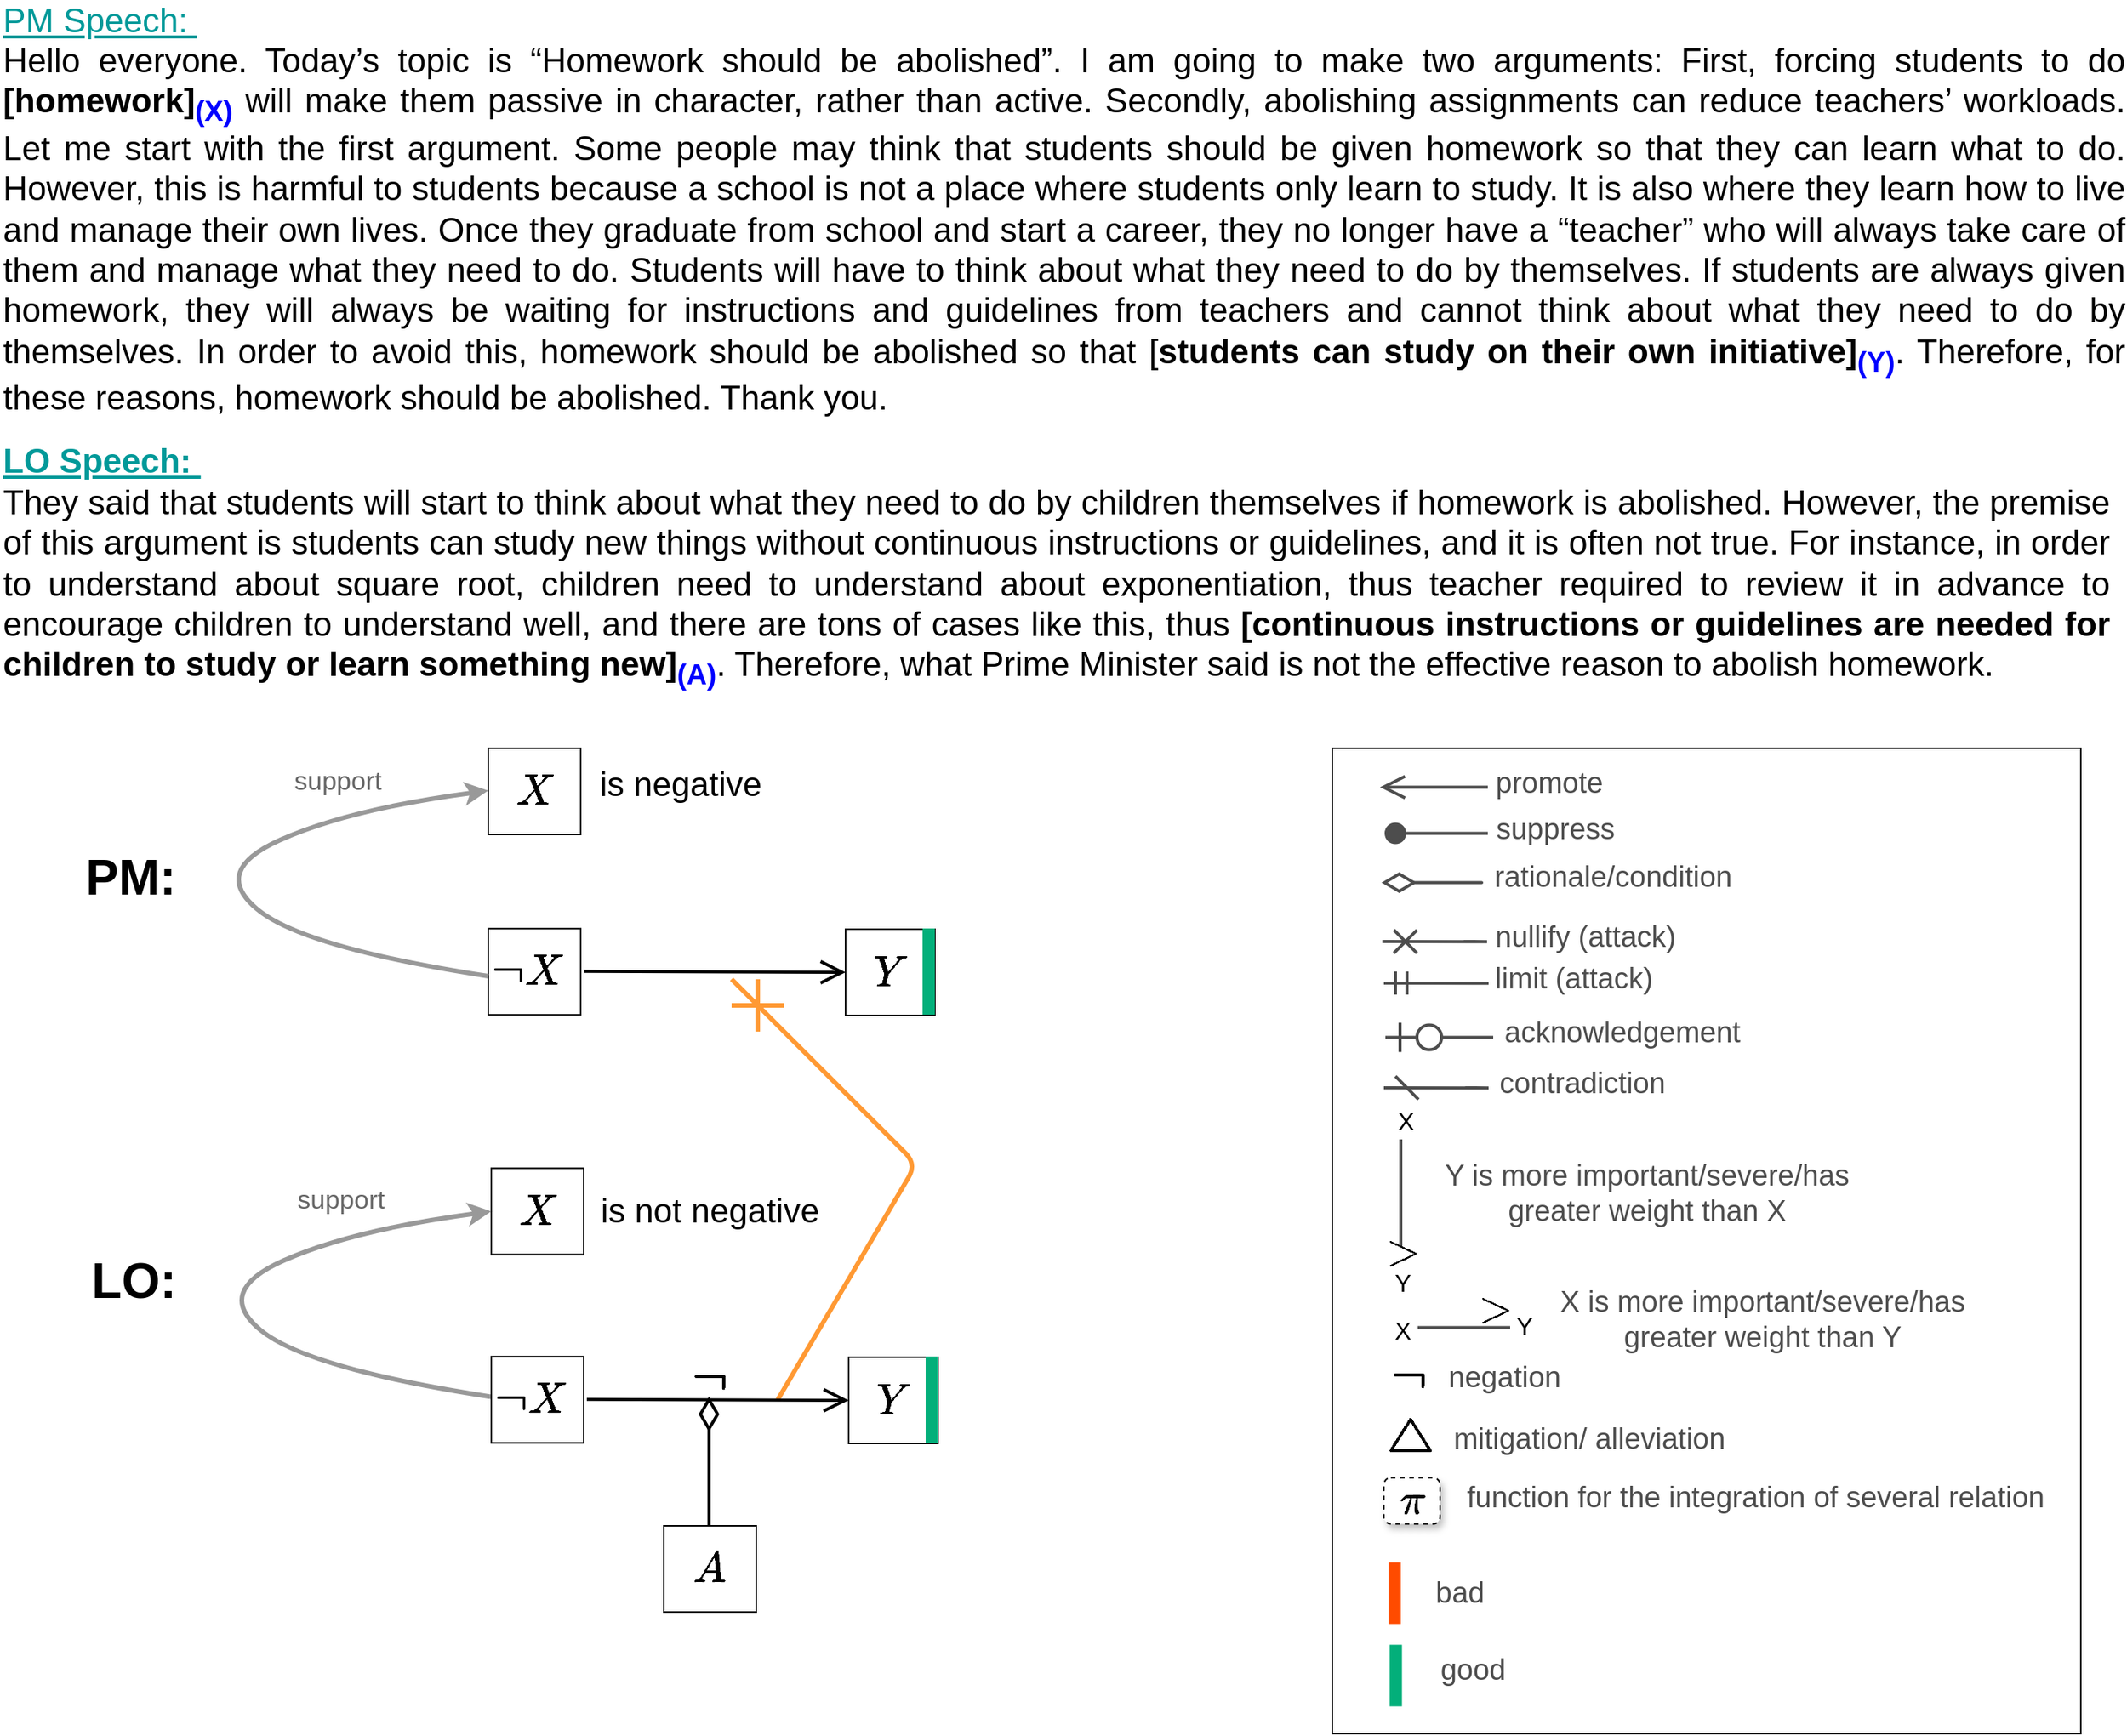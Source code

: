 <mxfile version="16.1.2" type="device"><diagram id="NebdKccpn1Tcwdz-Rh-k" name="Page-1"><mxGraphModel dx="1892" dy="1344" grid="1" gridSize="10" guides="1" tooltips="1" connect="1" arrows="1" fold="1" page="1" pageScale="1" pageWidth="1100" pageHeight="1700" math="1" shadow="0"><root><mxCell id="0"/><mxCell id="1" parent="0"/><mxCell id="UqYzVpXplDqsbALxIXjI-1" value="&lt;div style=&quot;text-align: justify ; font-size: 22px&quot;&gt;&lt;font style=&quot;font-size: 22px&quot; color=&quot;#009999&quot;&gt;&lt;u&gt;PM Speech:&amp;nbsp;&lt;/u&gt;&lt;/font&gt;&lt;/div&gt;&lt;div style=&quot;text-align: justify&quot;&gt;&lt;span style=&quot;font-size: 22px&quot;&gt;Hello everyone. Today’s topic is “Homework should be abolished”. I am going to make two arguments: First, forcing students to do &lt;b&gt;[homework]&lt;sub&gt;&lt;font color=&quot;#0000ff&quot;&gt;(X)&lt;/font&gt;&lt;/sub&gt;&lt;/b&gt; will make them passive in character, rather than active. Secondly, abolishing assignments can reduce teachers’ workloads. Let me start with the first argument. Some people may think that students should be given homework so that they can learn what to do. However, this is harmful to students because a school is not a place where students only learn to study. It is also where they learn how to live and manage their own lives. Once they graduate from school and start a career, they no longer have a “teacher” who will always take care of them and manage what they need to do. Students will have to think about what they need to do by themselves. If students are always given homework, they will always be waiting for instructions and guidelines from teachers and cannot think about what they need to do by themselves. In order to avoid this, homework should be abolished so that [&lt;b&gt;students can study on their own initiative]&lt;sub&gt;&lt;font color=&quot;#0000ff&quot;&gt;(Y)&lt;/font&gt;&lt;/sub&gt;&lt;/b&gt;. Therefore, for these reasons, homework should be abolished. Thank you.&lt;/span&gt;&lt;br&gt;&lt;/div&gt;" style="text;html=1;strokeColor=none;fillColor=none;align=left;verticalAlign=middle;whiteSpace=wrap;rounded=0;" parent="1" vertex="1"><mxGeometry x="555" y="30" width="1380" height="260" as="geometry"/></mxCell><mxCell id="UqYzVpXplDqsbALxIXjI-18" value="&lt;font size=&quot;1&quot;&gt;&lt;b style=&quot;font-size: 32px&quot;&gt;PM:&lt;/b&gt;&lt;/font&gt;" style="text;html=1;strokeColor=none;fillColor=none;align=center;verticalAlign=middle;whiteSpace=wrap;rounded=0;" parent="1" vertex="1"><mxGeometry x="600" y="574" width="80" height="40" as="geometry"/></mxCell><mxCell id="UqYzVpXplDqsbALxIXjI-19" value="&lt;font size=&quot;1&quot;&gt;&lt;b style=&quot;font-size: 32px&quot;&gt;LO:&lt;/b&gt;&lt;/font&gt;" style="text;html=1;strokeColor=none;fillColor=none;align=center;verticalAlign=middle;whiteSpace=wrap;rounded=0;" parent="1" vertex="1"><mxGeometry x="602" y="835.5" width="80" height="40" as="geometry"/></mxCell><mxCell id="UqYzVpXplDqsbALxIXjI-66" value="&lt;font style=&quot;font-size: 24px&quot;&gt;$$X$$&lt;/font&gt;" style="whiteSpace=wrap;html=1;align=center;" parent="1" vertex="1"><mxGeometry x="872" y="510" width="60" height="56" as="geometry"/></mxCell><mxCell id="UqYzVpXplDqsbALxIXjI-67" value="&lt;font style=&quot;font-size: 22px&quot;&gt;is negative&lt;/font&gt;" style="text;html=1;strokeColor=none;fillColor=none;align=center;verticalAlign=middle;whiteSpace=wrap;rounded=0;" parent="1" vertex="1"><mxGeometry x="942" y="516.5" width="110" height="35" as="geometry"/></mxCell><mxCell id="UqYzVpXplDqsbALxIXjI-78" value="&lt;font style=&quot;font-size: 17px&quot; color=&quot;#666666&quot;&gt;support&lt;/font&gt;" style="text;html=1;fillColor=none;align=center;verticalAlign=middle;whiteSpace=wrap;rounded=0;rotation=0;" parent="1" vertex="1"><mxGeometry x="742" y="516.5" width="65" height="30" as="geometry"/></mxCell><mxCell id="UqYzVpXplDqsbALxIXjI-79" value="&lt;font style=&quot;font-size: 24px&quot;&gt;$$X$$&lt;/font&gt;" style="whiteSpace=wrap;html=1;align=center;" parent="1" vertex="1"><mxGeometry x="874" y="782.75" width="60" height="56" as="geometry"/></mxCell><mxCell id="UqYzVpXplDqsbALxIXjI-80" value="&lt;font style=&quot;font-size: 22px&quot;&gt;is not negative&lt;/font&gt;" style="text;html=1;strokeColor=none;fillColor=none;align=center;verticalAlign=middle;whiteSpace=wrap;rounded=0;" parent="1" vertex="1"><mxGeometry x="944" y="793.25" width="144" height="35" as="geometry"/></mxCell><mxCell id="UqYzVpXplDqsbALxIXjI-85" value="" style="curved=1;endArrow=classic;html=1;strokeWidth=3;exitX=0;exitY=0.5;exitDx=0;exitDy=0;entryX=0;entryY=0.5;entryDx=0;entryDy=0;strokeColor=#999999;" parent="1" target="UqYzVpXplDqsbALxIXjI-79" edge="1"><mxGeometry width="50" height="50" relative="1" as="geometry"><mxPoint x="874" y="931.25" as="sourcePoint"/><mxPoint x="644" y="882.75" as="targetPoint"/><Array as="points"><mxPoint x="754" y="912.75"/><mxPoint x="694" y="862.75"/><mxPoint x="784" y="822.75"/></Array></mxGeometry></mxCell><mxCell id="UqYzVpXplDqsbALxIXjI-86" value="&lt;font style=&quot;font-size: 17px&quot; color=&quot;#666666&quot;&gt;support&lt;/font&gt;" style="text;html=1;fillColor=none;align=center;verticalAlign=middle;whiteSpace=wrap;rounded=0;rotation=0;" parent="1" vertex="1"><mxGeometry x="744" y="789.25" width="65" height="30" as="geometry"/></mxCell><mxCell id="TlyaoN2gSQJr0GqYaBix-1" value="&lt;div style=&quot;text-align: justify ; font-size: 22px&quot;&gt;&lt;font style=&quot;font-size: 22px&quot; color=&quot;#009999&quot;&gt;&lt;b&gt;&lt;u&gt;LO Speech:&amp;nbsp;&lt;/u&gt;&lt;/b&gt;&lt;/font&gt;&lt;/div&gt;&lt;div style=&quot;text-align: justify&quot;&gt;&lt;span style=&quot;font-size: 22px&quot;&gt;They said that students will start to think about what they need to do by children themselves if homework is abolished. However, the premise of this argument is students can study new things without continuous instructions or guidelines, and it is often not true. For instance, in order to understand about square root, children need to understand about exponentiation, thus teacher required to review it in advance to encourage children to understand well, and there are tons of cases like this, thus &lt;b&gt;[continuous instructions or guidelines&lt;/b&gt;&amp;nbsp;&lt;b&gt;are needed for children to study or learn something new]&lt;sub&gt;&lt;font color=&quot;#0000ff&quot;&gt;(A)&lt;/font&gt;&lt;/sub&gt;&lt;/b&gt;. Therefore, what Prime Minister said is not the effective reason to abolish homework.&lt;/span&gt;&lt;br&gt;&lt;/div&gt;" style="text;html=1;strokeColor=none;fillColor=none;align=left;verticalAlign=middle;whiteSpace=wrap;rounded=0;" parent="1" vertex="1"><mxGeometry x="555" y="279" width="1370" height="225" as="geometry"/></mxCell><mxCell id="J6smvbNRuf6CNeNUssX8-15" value="" style="endArrow=none;html=1;endSize=0;strokeWidth=3;startArrow=cross;startFill=0;startSize=20;strokeColor=#FF9933;" parent="1" edge="1"><mxGeometry width="50" height="50" relative="1" as="geometry"><mxPoint x="1030" y="660" as="sourcePoint"/><mxPoint x="1060" y="933" as="targetPoint"/><Array as="points"><mxPoint x="1150" y="780"/></Array></mxGeometry></mxCell><mxCell id="zVyg_gZ9mH3cBOG2_dau-2" value="&lt;font style=&quot;font-size: 24px&quot;&gt;$$A$$&lt;/font&gt;" style="whiteSpace=wrap;html=1;align=center;" parent="1" vertex="1"><mxGeometry x="986" y="1015" width="60" height="56" as="geometry"/></mxCell><mxCell id="a3201PuDjMksrVRd_3H--9" value="&lt;span style=&quot;font-size: 24px&quot;&gt;$$\boldsymbol{\neg}X$$&lt;/span&gt;" style="whiteSpace=wrap;html=1;align=left;" parent="1" vertex="1"><mxGeometry x="872" y="627.13" width="60" height="56" as="geometry"/></mxCell><mxCell id="a3201PuDjMksrVRd_3H--10" value="&lt;font style=&quot;font-size: 24px&quot;&gt;$$Y$$&lt;/font&gt;" style="whiteSpace=wrap;html=1;align=center;" parent="1" vertex="1"><mxGeometry x="1104" y="627.5" width="58" height="56" as="geometry"/></mxCell><mxCell id="a3201PuDjMksrVRd_3H--11" value="" style="whiteSpace=wrap;html=1;fontColor=#666666;strokeColor=none;fillColor=#03AF7A;" parent="1" vertex="1"><mxGeometry x="1154" y="627" width="8" height="56" as="geometry"/></mxCell><mxCell id="a3201PuDjMksrVRd_3H--12" value="" style="endArrow=open;html=1;fontColor=#666666;endSize=12;entryX=0;entryY=0.5;entryDx=0;entryDy=0;endFill=0;strokeWidth=2;exitX=1;exitY=0.5;exitDx=0;exitDy=0;" parent="1" target="a3201PuDjMksrVRd_3H--10" edge="1"><mxGeometry width="50" height="50" relative="1" as="geometry"><mxPoint x="934" y="654.83" as="sourcePoint"/><mxPoint x="1100" y="655.08" as="targetPoint"/></mxGeometry></mxCell><mxCell id="CYBoziY46ZnE6XE0whY9-1" value="&lt;span style=&quot;font-size: 24px&quot;&gt;$$\boldsymbol{\neg}X$$&lt;/span&gt;" style="whiteSpace=wrap;html=1;align=left;" parent="1" vertex="1"><mxGeometry x="874" y="905.13" width="60" height="56" as="geometry"/></mxCell><mxCell id="CYBoziY46ZnE6XE0whY9-2" value="&lt;font style=&quot;font-size: 24px&quot;&gt;$$Y$$&lt;/font&gt;" style="whiteSpace=wrap;html=1;align=center;" parent="1" vertex="1"><mxGeometry x="1106" y="905.5" width="58" height="56" as="geometry"/></mxCell><mxCell id="CYBoziY46ZnE6XE0whY9-3" value="" style="whiteSpace=wrap;html=1;fontColor=#666666;strokeColor=none;fillColor=#03AF7A;" parent="1" vertex="1"><mxGeometry x="1156" y="905" width="8" height="56" as="geometry"/></mxCell><mxCell id="CYBoziY46ZnE6XE0whY9-4" value="" style="endArrow=open;html=1;fontColor=#666666;endSize=12;entryX=0;entryY=0.5;entryDx=0;entryDy=0;endFill=0;strokeWidth=2;exitX=1;exitY=0.5;exitDx=0;exitDy=0;" parent="1" target="CYBoziY46ZnE6XE0whY9-2" edge="1"><mxGeometry width="50" height="50" relative="1" as="geometry"><mxPoint x="936" y="932.83" as="sourcePoint"/><mxPoint x="1102" y="933.08" as="targetPoint"/></mxGeometry></mxCell><mxCell id="CYBoziY46ZnE6XE0whY9-5" value="&lt;font style=&quot;font-size: 26px&quot;&gt;$$\boldsymbol{\neg}$$&lt;/font&gt;" style="text;html=1;strokeColor=none;fillColor=none;align=center;verticalAlign=middle;whiteSpace=wrap;rounded=0;" parent="1" vertex="1"><mxGeometry x="961" y="902" width="110" height="35" as="geometry"/></mxCell><mxCell id="CYBoziY46ZnE6XE0whY9-6" value="" style="endArrow=none;html=1;endSize=0;strokeColor=#000000;strokeWidth=2;startArrow=diamondThin;startFill=0;startSize=17;entryX=0.5;entryY=0;entryDx=0;entryDy=0;" parent="1" edge="1"><mxGeometry width="50" height="50" relative="1" as="geometry"><mxPoint x="1015.33" y="931" as="sourcePoint"/><mxPoint x="1015.33" y="1015" as="targetPoint"/><Array as="points"/></mxGeometry></mxCell><mxCell id="_0wjyMHAYzVVUosGbV2m-1" value="" style="curved=1;endArrow=classic;html=1;strokeWidth=3;exitX=0;exitY=0.5;exitDx=0;exitDy=0;entryX=0;entryY=0.5;entryDx=0;entryDy=0;strokeColor=#999999;" parent="1" edge="1"><mxGeometry width="50" height="50" relative="1" as="geometry"><mxPoint x="872" y="658" as="sourcePoint"/><mxPoint x="872" y="537.5" as="targetPoint"/><Array as="points"><mxPoint x="752" y="639.5"/><mxPoint x="692" y="589.5"/><mxPoint x="782" y="549.5"/></Array></mxGeometry></mxCell><mxCell id="BnPIqqwG1R-LAlz9jYP2-1" value="" style="rounded=0;whiteSpace=wrap;html=1;glass=0;sketch=0;strokeColor=default;fillColor=none;" vertex="1" parent="1"><mxGeometry x="1420" y="510" width="486" height="640" as="geometry"/></mxCell><mxCell id="BnPIqqwG1R-LAlz9jYP2-2" value="" style="endArrow=ERzeroToOne;html=1;endFill=1;endSize=16;strokeWidth=2;strokeColor=#4D4D4D;" edge="1" parent="1"><mxGeometry width="50" height="50" relative="1" as="geometry"><mxPoint x="1524.5" y="697.75" as="sourcePoint"/><mxPoint x="1454.5" y="697.75" as="targetPoint"/></mxGeometry></mxCell><mxCell id="BnPIqqwG1R-LAlz9jYP2-3" value="" style="endArrow=none;html=1;endSize=16;strokeWidth=2;strokeColor=#4D4D4D;" edge="1" parent="1"><mxGeometry width="50" height="50" relative="1" as="geometry"><mxPoint x="1464.5" y="834.0" as="sourcePoint"/><mxPoint x="1464.5" y="764.0" as="targetPoint"/></mxGeometry></mxCell><mxCell id="BnPIqqwG1R-LAlz9jYP2-4" value="&lt;span style=&quot;font-size: 24px&quot;&gt;&lt;font style=&quot;font-size: 24px&quot;&gt;$$&amp;gt;$$&lt;/font&gt;&lt;/span&gt;" style="text;html=1;strokeColor=none;fillColor=none;align=center;verticalAlign=middle;whiteSpace=wrap;rounded=0;fontSize=24;fontStyle=1;horizontal=1;" vertex="1" parent="1"><mxGeometry x="1445.5" y="827" width="40" height="20" as="geometry"/></mxCell><mxCell id="BnPIqqwG1R-LAlz9jYP2-5" value="&lt;span style=&quot;font-size: 19px&quot;&gt;Y is more important/severe/has greater weight than X&lt;/span&gt;" style="text;html=1;strokeColor=none;fillColor=none;align=center;verticalAlign=middle;whiteSpace=wrap;rounded=0;fontColor=#4D4D4D;" vertex="1" parent="1"><mxGeometry x="1476.5" y="774" width="294.5" height="50" as="geometry"/></mxCell><mxCell id="BnPIqqwG1R-LAlz9jYP2-6" value="&lt;font style=&quot;font-size: 16px&quot;&gt;X&lt;/font&gt;" style="text;html=1;strokeColor=none;fillColor=none;align=center;verticalAlign=middle;whiteSpace=wrap;rounded=0;fontSize=14;" vertex="1" parent="1"><mxGeometry x="1447.5" y="741.75" width="40" height="20" as="geometry"/></mxCell><mxCell id="BnPIqqwG1R-LAlz9jYP2-7" value="&lt;font style=&quot;font-size: 16px&quot;&gt;Y&lt;/font&gt;" style="text;html=1;strokeColor=none;fillColor=none;align=center;verticalAlign=middle;whiteSpace=wrap;rounded=0;fontSize=14;" vertex="1" parent="1"><mxGeometry x="1445.5" y="847" width="40" height="20" as="geometry"/></mxCell><mxCell id="BnPIqqwG1R-LAlz9jYP2-8" value="" style="endArrow=none;html=1;endSize=0;strokeWidth=2;startArrow=cross;startFill=0;startSize=12;strokeColor=#4D4D4D;" edge="1" parent="1"><mxGeometry width="50" height="50" relative="1" as="geometry"><mxPoint x="1452.5" y="635.5" as="sourcePoint"/><mxPoint x="1520.5" y="635.62" as="targetPoint"/><Array as="points"><mxPoint x="1520.5" y="635.62"/><mxPoint x="1502.5" y="635.5"/></Array></mxGeometry></mxCell><mxCell id="BnPIqqwG1R-LAlz9jYP2-9" value="&lt;font style=&quot;font-size: 19px&quot;&gt;nullify (attack)&lt;/font&gt;" style="text;html=1;strokeColor=none;fillColor=none;align=center;verticalAlign=middle;whiteSpace=wrap;rounded=0;fontColor=#4D4D4D;" vertex="1" parent="1"><mxGeometry x="1514.5" y="615.75" width="138.5" height="34" as="geometry"/></mxCell><mxCell id="BnPIqqwG1R-LAlz9jYP2-10" value="" style="endArrow=open;html=1;fontColor=#666666;endSize=12;endFill=0;strokeWidth=2;strokeColor=#4D4D4D;" edge="1" parent="1"><mxGeometry width="50" height="50" relative="1" as="geometry"><mxPoint x="1521" y="535.25" as="sourcePoint"/><mxPoint x="1451" y="535.25" as="targetPoint"/></mxGeometry></mxCell><mxCell id="BnPIqqwG1R-LAlz9jYP2-11" value="&lt;span style=&quot;font-size: 19px&quot;&gt;promote&lt;/span&gt;" style="text;html=1;strokeColor=none;fillColor=none;align=center;verticalAlign=middle;whiteSpace=wrap;rounded=0;fontColor=#4D4D4D;" vertex="1" parent="1"><mxGeometry x="1521" y="516.25" width="80" height="34" as="geometry"/></mxCell><mxCell id="BnPIqqwG1R-LAlz9jYP2-12" value="" style="endArrow=oval;html=1;fontColor=#666666;endSize=12;endFill=1;strokeWidth=2;strokeColor=#4D4D4D;" edge="1" parent="1"><mxGeometry width="50" height="50" relative="1" as="geometry"><mxPoint x="1521" y="565.25" as="sourcePoint"/><mxPoint x="1461" y="565.25" as="targetPoint"/></mxGeometry></mxCell><mxCell id="BnPIqqwG1R-LAlz9jYP2-13" value="&lt;span style=&quot;font-size: 19px&quot;&gt;suppress&lt;/span&gt;" style="text;html=1;strokeColor=none;fillColor=none;align=center;verticalAlign=middle;whiteSpace=wrap;rounded=0;fontColor=#4D4D4D;" vertex="1" parent="1"><mxGeometry x="1525" y="546.25" width="80" height="34" as="geometry"/></mxCell><mxCell id="BnPIqqwG1R-LAlz9jYP2-14" value="" style="endArrow=none;html=1;endSize=0;strokeWidth=2;startArrow=diamondThin;startFill=0;startSize=17;strokeColor=#4D4D4D;" edge="1" parent="1"><mxGeometry width="50" height="50" relative="1" as="geometry"><mxPoint x="1452" y="597.25" as="sourcePoint"/><mxPoint x="1490" y="597.25" as="targetPoint"/><Array as="points"><mxPoint x="1522" y="597.25"/><mxPoint x="1500" y="597.25"/></Array></mxGeometry></mxCell><mxCell id="BnPIqqwG1R-LAlz9jYP2-15" value="&lt;font style=&quot;font-size: 19px&quot;&gt;rationale/condition&lt;/font&gt;" style="text;html=1;strokeColor=none;fillColor=none;align=center;verticalAlign=middle;whiteSpace=wrap;rounded=0;fontColor=#4D4D4D;" vertex="1" parent="1"><mxGeometry x="1517" y="577.25" width="171" height="34" as="geometry"/></mxCell><mxCell id="BnPIqqwG1R-LAlz9jYP2-16" value="&lt;font style=&quot;font-size: 19px&quot;&gt;acknowledgement&lt;/font&gt;" style="text;html=1;strokeColor=none;fillColor=none;align=center;verticalAlign=middle;whiteSpace=wrap;rounded=0;fontColor=#4D4D4D;" vertex="1" parent="1"><mxGeometry x="1525" y="677.75" width="167" height="34" as="geometry"/></mxCell><mxCell id="BnPIqqwG1R-LAlz9jYP2-17" value="" style="endArrow=none;html=1;endSize=16;strokeWidth=2;strokeColor=#4D4D4D;" edge="1" parent="1"><mxGeometry width="50" height="50" relative="1" as="geometry"><mxPoint x="1535.5" y="886.25" as="sourcePoint"/><mxPoint x="1475.5" y="886.25" as="targetPoint"/></mxGeometry></mxCell><mxCell id="BnPIqqwG1R-LAlz9jYP2-18" value="&lt;span style=&quot;font-size: 24px&quot;&gt;&lt;font style=&quot;font-size: 24px&quot;&gt;$$&amp;gt;$$&lt;/font&gt;&lt;/span&gt;" style="text;html=1;strokeColor=none;fillColor=none;align=center;verticalAlign=middle;whiteSpace=wrap;rounded=0;fontSize=24;fontStyle=1;horizontal=1;" vertex="1" parent="1"><mxGeometry x="1505.5" y="864.25" width="40" height="20" as="geometry"/></mxCell><mxCell id="BnPIqqwG1R-LAlz9jYP2-19" value="&lt;font style=&quot;font-size: 16px&quot;&gt;X&lt;/font&gt;" style="text;html=1;strokeColor=none;fillColor=none;align=center;verticalAlign=middle;whiteSpace=wrap;rounded=0;fontSize=14;" vertex="1" parent="1"><mxGeometry x="1445.5" y="878.25" width="40" height="20" as="geometry"/></mxCell><mxCell id="BnPIqqwG1R-LAlz9jYP2-20" value="&lt;font style=&quot;font-size: 16px&quot;&gt;Y&lt;/font&gt;" style="text;html=1;strokeColor=none;fillColor=none;align=center;verticalAlign=middle;whiteSpace=wrap;rounded=0;fontSize=14;" vertex="1" parent="1"><mxGeometry x="1524.5" y="875.25" width="40" height="20" as="geometry"/></mxCell><mxCell id="BnPIqqwG1R-LAlz9jYP2-21" value="&lt;span style=&quot;font-size: 19px&quot;&gt;X is more important/severe/has greater weight&amp;nbsp;&lt;/span&gt;&lt;span style=&quot;font-size: 19px&quot;&gt;than Y&lt;/span&gt;" style="text;html=1;strokeColor=none;fillColor=none;align=center;verticalAlign=middle;whiteSpace=wrap;rounded=0;fontColor=#4D4D4D;" vertex="1" parent="1"><mxGeometry x="1565.5" y="864.25" width="266.5" height="34" as="geometry"/></mxCell><mxCell id="BnPIqqwG1R-LAlz9jYP2-22" value="" style="endArrow=none;html=1;endSize=0;strokeWidth=2;startArrow=dash;startFill=0;startSize=12;strokeColor=#4D4D4D;" edge="1" parent="1"><mxGeometry width="50" height="50" relative="1" as="geometry"><mxPoint x="1453.5" y="730.5" as="sourcePoint"/><mxPoint x="1521.5" y="730.62" as="targetPoint"/><Array as="points"><mxPoint x="1521.5" y="730.62"/><mxPoint x="1503.5" y="730.5"/></Array></mxGeometry></mxCell><mxCell id="BnPIqqwG1R-LAlz9jYP2-23" value="&lt;font style=&quot;font-size: 19px&quot;&gt;contradiction&lt;/font&gt;" style="text;html=1;strokeColor=none;fillColor=none;align=center;verticalAlign=middle;whiteSpace=wrap;rounded=0;fontColor=#4D4D4D;" vertex="1" parent="1"><mxGeometry x="1527.5" y="710.75" width="109" height="34" as="geometry"/></mxCell><mxCell id="BnPIqqwG1R-LAlz9jYP2-24" value="" style="whiteSpace=wrap;html=1;fontColor=#666666;strokeColor=none;fillColor=#FF4B00;" vertex="1" parent="1"><mxGeometry x="1456.5" y="1038.75" width="8" height="40" as="geometry"/></mxCell><mxCell id="BnPIqqwG1R-LAlz9jYP2-25" value="&lt;span style=&quot;font-size: 19px&quot;&gt;bad&lt;/span&gt;" style="text;html=1;strokeColor=none;fillColor=none;align=center;verticalAlign=middle;whiteSpace=wrap;rounded=0;fontColor=#4D4D4D;" vertex="1" parent="1"><mxGeometry x="1475" y="1041.75" width="55.5" height="34" as="geometry"/></mxCell><mxCell id="BnPIqqwG1R-LAlz9jYP2-26" value="" style="whiteSpace=wrap;html=1;fontColor=#666666;strokeColor=none;fillColor=#03AF7A;" vertex="1" parent="1"><mxGeometry x="1457.25" y="1092.25" width="8" height="40" as="geometry"/></mxCell><mxCell id="BnPIqqwG1R-LAlz9jYP2-27" value="&lt;span style=&quot;font-size: 19px&quot;&gt;good&lt;/span&gt;" style="text;html=1;strokeColor=none;fillColor=none;align=center;verticalAlign=middle;whiteSpace=wrap;rounded=0;fontColor=#4D4D4D;" vertex="1" parent="1"><mxGeometry x="1478" y="1092.25" width="66.5" height="34" as="geometry"/></mxCell><mxCell id="BnPIqqwG1R-LAlz9jYP2-28" value="&lt;span style=&quot;font-size: 19px&quot;&gt;mitigation/&amp;nbsp;&lt;/span&gt;&lt;span style=&quot;font-size: 19px&quot;&gt;alleviation&lt;/span&gt;" style="text;html=1;strokeColor=none;fillColor=none;align=center;verticalAlign=middle;whiteSpace=wrap;rounded=0;fontColor=#4D4D4D;" vertex="1" parent="1"><mxGeometry x="1494.25" y="941.5" width="186" height="34" as="geometry"/></mxCell><mxCell id="BnPIqqwG1R-LAlz9jYP2-29" value="&lt;font style=&quot;font-size: 26px&quot;&gt;$$\boldsymbol{\triangle}$$&lt;/font&gt;" style="text;html=1;strokeColor=none;fillColor=none;align=center;verticalAlign=middle;whiteSpace=wrap;rounded=0;" vertex="1" parent="1"><mxGeometry x="1441.25" y="940.5" width="60" height="35" as="geometry"/></mxCell><mxCell id="BnPIqqwG1R-LAlz9jYP2-30" value="&lt;font style=&quot;font-size: 26px&quot;&gt;$$\boldsymbol{\neg}$$&lt;/font&gt;" style="text;html=1;strokeColor=none;fillColor=none;align=center;verticalAlign=middle;whiteSpace=wrap;rounded=0;" vertex="1" parent="1"><mxGeometry x="1439.5" y="901.5" width="60" height="35" as="geometry"/></mxCell><mxCell id="BnPIqqwG1R-LAlz9jYP2-31" value="&lt;span style=&quot;font-size: 19px&quot;&gt;negation&lt;/span&gt;" style="text;html=1;strokeColor=none;fillColor=none;align=center;verticalAlign=middle;whiteSpace=wrap;rounded=0;fontColor=#4D4D4D;" vertex="1" parent="1"><mxGeometry x="1492" y="901.5" width="80" height="34" as="geometry"/></mxCell><mxCell id="BnPIqqwG1R-LAlz9jYP2-32" value="&lt;font style=&quot;font-size: 24px&quot;&gt;$$\pi$$&lt;/font&gt;" style="whiteSpace=wrap;html=1;dashed=1;perimeterSpacing=0;shadow=1;align=center;rounded=1;" vertex="1" parent="1"><mxGeometry x="1453.5" y="983.75" width="36.5" height="30" as="geometry"/></mxCell><mxCell id="BnPIqqwG1R-LAlz9jYP2-33" value="&lt;span style=&quot;font-size: 19px&quot;&gt;function for the integration of several relation&lt;/span&gt;" style="text;html=1;strokeColor=none;fillColor=none;align=center;verticalAlign=middle;whiteSpace=wrap;rounded=0;fontColor=#4D4D4D;" vertex="1" parent="1"><mxGeometry x="1494.25" y="979.75" width="401.75" height="34" as="geometry"/></mxCell><mxCell id="BnPIqqwG1R-LAlz9jYP2-34" value="" style="endArrow=none;html=1;endSize=0;strokeWidth=2;startArrow=ERmandOne;startFill=0;startSize=12;strokeColor=#4D4D4D;" edge="1" parent="1"><mxGeometry width="50" height="50" relative="1" as="geometry"><mxPoint x="1453.5" y="662.5" as="sourcePoint"/><mxPoint x="1521.5" y="662.62" as="targetPoint"/><Array as="points"><mxPoint x="1521.5" y="662.62"/><mxPoint x="1503.5" y="662.5"/></Array></mxGeometry></mxCell><mxCell id="BnPIqqwG1R-LAlz9jYP2-35" value="&lt;span style=&quot;font-size: 19px&quot;&gt;limit (attack)&lt;/span&gt;" style="text;html=1;strokeColor=none;fillColor=none;align=center;verticalAlign=middle;whiteSpace=wrap;rounded=0;fontColor=#4D4D4D;" vertex="1" parent="1"><mxGeometry x="1512.5" y="642.75" width="127.5" height="34" as="geometry"/></mxCell></root></mxGraphModel></diagram></mxfile>